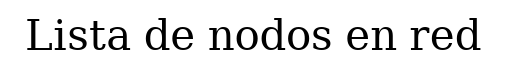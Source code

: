 digraph grafica{
graph[label="Lista de nodos en red", labelloc=t, fontsize=20, compound=true];
rankdir = LR;
node [shape=record];
splines=false; }